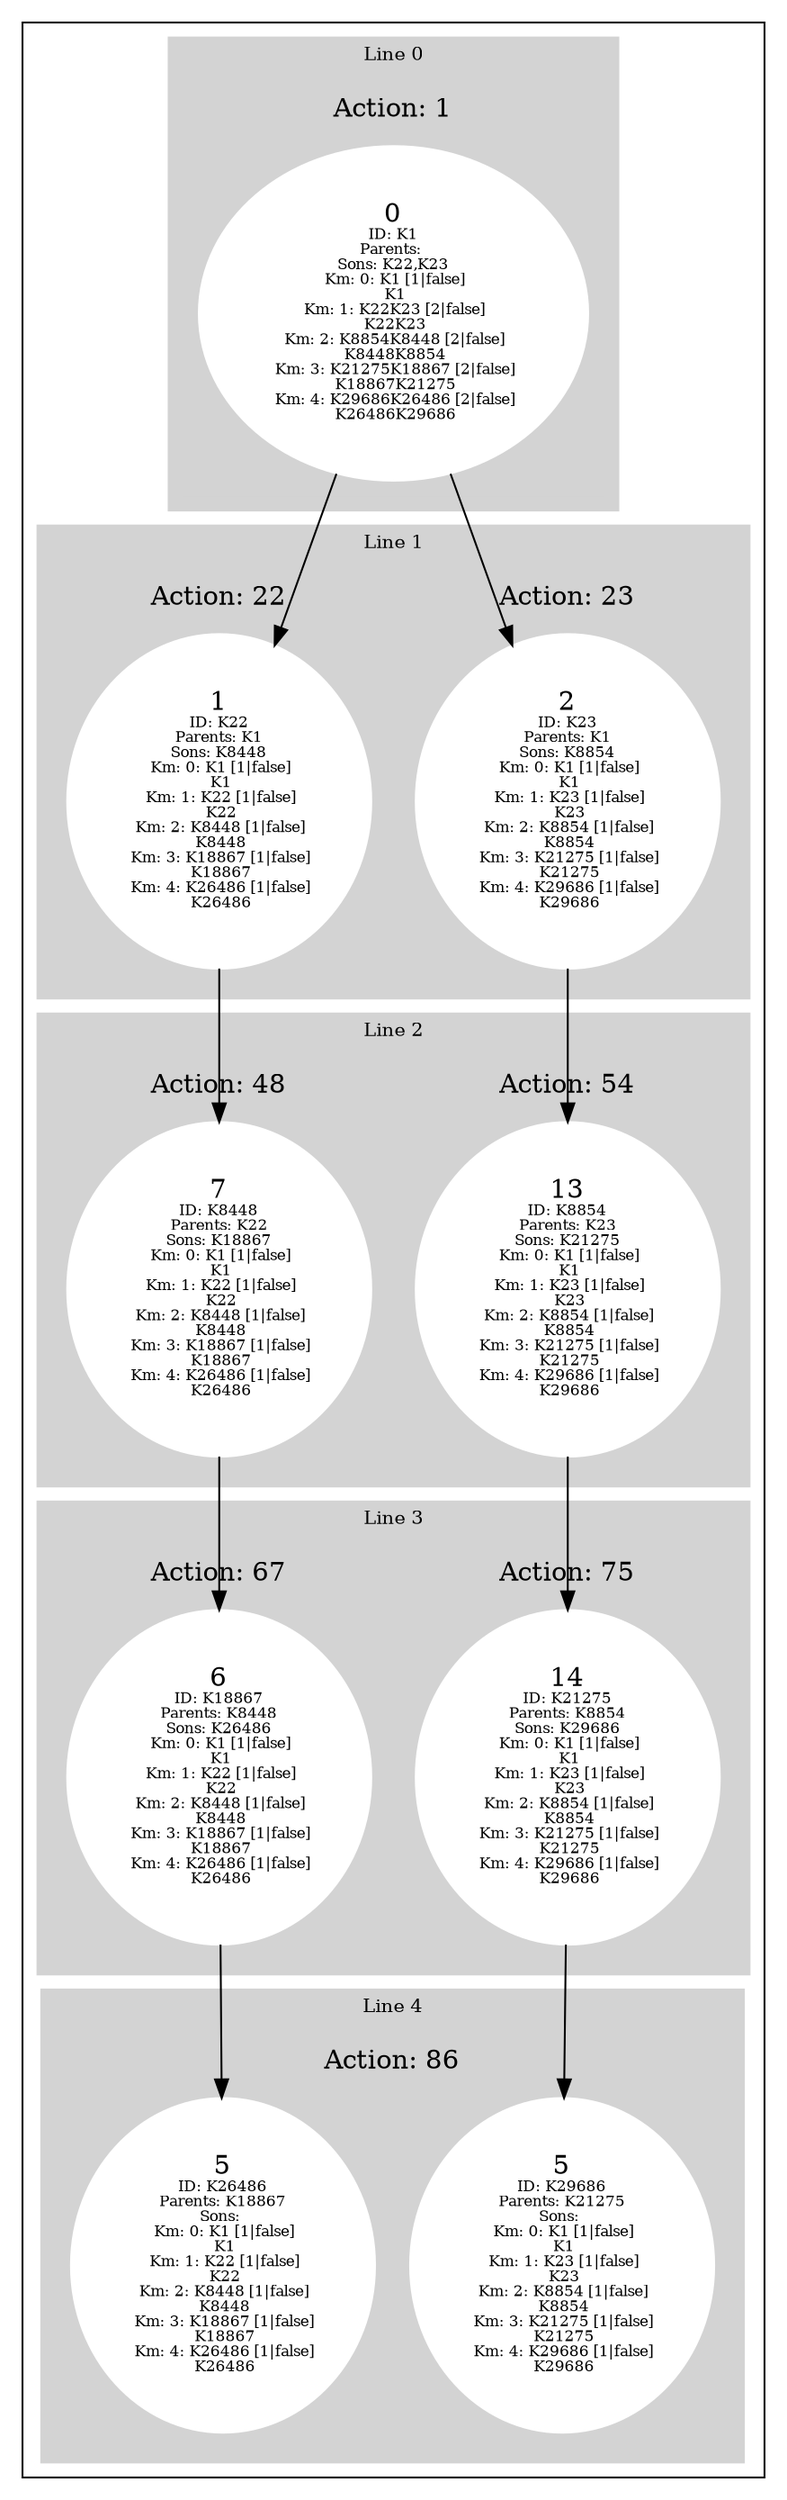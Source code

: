 digraph G {
subgraph cluster_info {
        subgraph cluster_0 {
        style=filled;
        color=lightgrey;
        node [style=filled,color=white];
        subgraph cluster_act_1 {
label = "Action: 1"step_K1 [label=<0<BR /><FONT POINT-SIZE="8">ID: K1</FONT><BR /><FONT POINT-SIZE="8">Parents: </FONT><BR /><FONT POINT-SIZE="8">Sons: K22,K23</FONT><BR /><FONT POINT-SIZE="8"> Km: 0: K1 [1|false]<BR /> K1</FONT><BR /><FONT POINT-SIZE="8"> Km: 1: K22K23 [2|false]<BR /> K22K23</FONT><BR /><FONT POINT-SIZE="8"> Km: 2: K8854K8448 [2|false]<BR /> K8448K8854</FONT><BR /><FONT POINT-SIZE="8"> Km: 3: K21275K18867 [2|false]<BR /> K18867K21275</FONT><BR /><FONT POINT-SIZE="8"> Km: 4: K29686K26486 [2|false]<BR /> K26486K29686</FONT>>]
}

        fontsize="10"
        label = "Line 0";
        }

        subgraph cluster_4 {
        style=filled;
        color=lightgrey;
        node [style=filled,color=white];
        subgraph cluster_act_86 {
label = "Action: 86"step_K29686 [label=<5<BR /><FONT POINT-SIZE="8">ID: K29686</FONT><BR /><FONT POINT-SIZE="8">Parents: K21275</FONT><BR /><FONT POINT-SIZE="8">Sons: </FONT><BR /><FONT POINT-SIZE="8"> Km: 0: K1 [1|false]<BR /> K1</FONT><BR /><FONT POINT-SIZE="8"> Km: 1: K23 [1|false]<BR /> K23</FONT><BR /><FONT POINT-SIZE="8"> Km: 2: K8854 [1|false]<BR /> K8854</FONT><BR /><FONT POINT-SIZE="8"> Km: 3: K21275 [1|false]<BR /> K21275</FONT><BR /><FONT POINT-SIZE="8"> Km: 4: K29686 [1|false]<BR /> K29686</FONT>>]
step_K26486 [label=<5<BR /><FONT POINT-SIZE="8">ID: K26486</FONT><BR /><FONT POINT-SIZE="8">Parents: K18867</FONT><BR /><FONT POINT-SIZE="8">Sons: </FONT><BR /><FONT POINT-SIZE="8"> Km: 0: K1 [1|false]<BR /> K1</FONT><BR /><FONT POINT-SIZE="8"> Km: 1: K22 [1|false]<BR /> K22</FONT><BR /><FONT POINT-SIZE="8"> Km: 2: K8448 [1|false]<BR /> K8448</FONT><BR /><FONT POINT-SIZE="8"> Km: 3: K18867 [1|false]<BR /> K18867</FONT><BR /><FONT POINT-SIZE="8"> Km: 4: K26486 [1|false]<BR /> K26486</FONT>>]
}
subgraph cluster_act_86 {
label = "Action: 86"step_K29686 [label=<5<BR /><FONT POINT-SIZE="8">ID: K29686</FONT><BR /><FONT POINT-SIZE="8">Parents: K21275</FONT><BR /><FONT POINT-SIZE="8">Sons: </FONT><BR /><FONT POINT-SIZE="8"> Km: 0: K1 [1|false]<BR /> K1</FONT><BR /><FONT POINT-SIZE="8"> Km: 1: K23 [1|false]<BR /> K23</FONT><BR /><FONT POINT-SIZE="8"> Km: 2: K8854 [1|false]<BR /> K8854</FONT><BR /><FONT POINT-SIZE="8"> Km: 3: K21275 [1|false]<BR /> K21275</FONT><BR /><FONT POINT-SIZE="8"> Km: 4: K29686 [1|false]<BR /> K29686</FONT>>]
step_K26486 [label=<5<BR /><FONT POINT-SIZE="8">ID: K26486</FONT><BR /><FONT POINT-SIZE="8">Parents: K18867</FONT><BR /><FONT POINT-SIZE="8">Sons: </FONT><BR /><FONT POINT-SIZE="8"> Km: 0: K1 [1|false]<BR /> K1</FONT><BR /><FONT POINT-SIZE="8"> Km: 1: K22 [1|false]<BR /> K22</FONT><BR /><FONT POINT-SIZE="8"> Km: 2: K8448 [1|false]<BR /> K8448</FONT><BR /><FONT POINT-SIZE="8"> Km: 3: K18867 [1|false]<BR /> K18867</FONT><BR /><FONT POINT-SIZE="8"> Km: 4: K26486 [1|false]<BR /> K26486</FONT>>]
}

        fontsize="10"
        label = "Line 4";
        }

        subgraph cluster_2 {
        style=filled;
        color=lightgrey;
        node [style=filled,color=white];
        subgraph cluster_act_54 {
label = "Action: 54"step_K8854 [label=<13<BR /><FONT POINT-SIZE="8">ID: K8854</FONT><BR /><FONT POINT-SIZE="8">Parents: K23</FONT><BR /><FONT POINT-SIZE="8">Sons: K21275</FONT><BR /><FONT POINT-SIZE="8"> Km: 0: K1 [1|false]<BR /> K1</FONT><BR /><FONT POINT-SIZE="8"> Km: 1: K23 [1|false]<BR /> K23</FONT><BR /><FONT POINT-SIZE="8"> Km: 2: K8854 [1|false]<BR /> K8854</FONT><BR /><FONT POINT-SIZE="8"> Km: 3: K21275 [1|false]<BR /> K21275</FONT><BR /><FONT POINT-SIZE="8"> Km: 4: K29686 [1|false]<BR /> K29686</FONT>>]
}
subgraph cluster_act_48 {
label = "Action: 48"step_K8448 [label=<7<BR /><FONT POINT-SIZE="8">ID: K8448</FONT><BR /><FONT POINT-SIZE="8">Parents: K22</FONT><BR /><FONT POINT-SIZE="8">Sons: K18867</FONT><BR /><FONT POINT-SIZE="8"> Km: 0: K1 [1|false]<BR /> K1</FONT><BR /><FONT POINT-SIZE="8"> Km: 1: K22 [1|false]<BR /> K22</FONT><BR /><FONT POINT-SIZE="8"> Km: 2: K8448 [1|false]<BR /> K8448</FONT><BR /><FONT POINT-SIZE="8"> Km: 3: K18867 [1|false]<BR /> K18867</FONT><BR /><FONT POINT-SIZE="8"> Km: 4: K26486 [1|false]<BR /> K26486</FONT>>]
}

        fontsize="10"
        label = "Line 2";
        }

        subgraph cluster_3 {
        style=filled;
        color=lightgrey;
        node [style=filled,color=white];
        subgraph cluster_act_75 {
label = "Action: 75"step_K21275 [label=<14<BR /><FONT POINT-SIZE="8">ID: K21275</FONT><BR /><FONT POINT-SIZE="8">Parents: K8854</FONT><BR /><FONT POINT-SIZE="8">Sons: K29686</FONT><BR /><FONT POINT-SIZE="8"> Km: 0: K1 [1|false]<BR /> K1</FONT><BR /><FONT POINT-SIZE="8"> Km: 1: K23 [1|false]<BR /> K23</FONT><BR /><FONT POINT-SIZE="8"> Km: 2: K8854 [1|false]<BR /> K8854</FONT><BR /><FONT POINT-SIZE="8"> Km: 3: K21275 [1|false]<BR /> K21275</FONT><BR /><FONT POINT-SIZE="8"> Km: 4: K29686 [1|false]<BR /> K29686</FONT>>]
}
subgraph cluster_act_67 {
label = "Action: 67"step_K18867 [label=<6<BR /><FONT POINT-SIZE="8">ID: K18867</FONT><BR /><FONT POINT-SIZE="8">Parents: K8448</FONT><BR /><FONT POINT-SIZE="8">Sons: K26486</FONT><BR /><FONT POINT-SIZE="8"> Km: 0: K1 [1|false]<BR /> K1</FONT><BR /><FONT POINT-SIZE="8"> Km: 1: K22 [1|false]<BR /> K22</FONT><BR /><FONT POINT-SIZE="8"> Km: 2: K8448 [1|false]<BR /> K8448</FONT><BR /><FONT POINT-SIZE="8"> Km: 3: K18867 [1|false]<BR /> K18867</FONT><BR /><FONT POINT-SIZE="8"> Km: 4: K26486 [1|false]<BR /> K26486</FONT>>]
}

        fontsize="10"
        label = "Line 3";
        }

        subgraph cluster_1 {
        style=filled;
        color=lightgrey;
        node [style=filled,color=white];
        subgraph cluster_act_22 {
label = "Action: 22"step_K22 [label=<1<BR /><FONT POINT-SIZE="8">ID: K22</FONT><BR /><FONT POINT-SIZE="8">Parents: K1</FONT><BR /><FONT POINT-SIZE="8">Sons: K8448</FONT><BR /><FONT POINT-SIZE="8"> Km: 0: K1 [1|false]<BR /> K1</FONT><BR /><FONT POINT-SIZE="8"> Km: 1: K22 [1|false]<BR /> K22</FONT><BR /><FONT POINT-SIZE="8"> Km: 2: K8448 [1|false]<BR /> K8448</FONT><BR /><FONT POINT-SIZE="8"> Km: 3: K18867 [1|false]<BR /> K18867</FONT><BR /><FONT POINT-SIZE="8"> Km: 4: K26486 [1|false]<BR /> K26486</FONT>>]
}
subgraph cluster_act_23 {
label = "Action: 23"step_K23 [label=<2<BR /><FONT POINT-SIZE="8">ID: K23</FONT><BR /><FONT POINT-SIZE="8">Parents: K1</FONT><BR /><FONT POINT-SIZE="8">Sons: K8854</FONT><BR /><FONT POINT-SIZE="8"> Km: 0: K1 [1|false]<BR /> K1</FONT><BR /><FONT POINT-SIZE="8"> Km: 1: K23 [1|false]<BR /> K23</FONT><BR /><FONT POINT-SIZE="8"> Km: 2: K8854 [1|false]<BR /> K8854</FONT><BR /><FONT POINT-SIZE="8"> Km: 3: K21275 [1|false]<BR /> K21275</FONT><BR /><FONT POINT-SIZE="8"> Km: 4: K29686 [1|false]<BR /> K29686</FONT>>]
}

        fontsize="10"
        label = "Line 1";
        }
step_K18867 -> step_K26486; 
step_K1 -> step_K23; 
step_K8854 -> step_K21275; 
step_K8448 -> step_K18867; 
step_K22 -> step_K8448; 
step_K23 -> step_K8854; 
step_K1 -> step_K22; 
step_K21275 -> step_K29686; 
}}